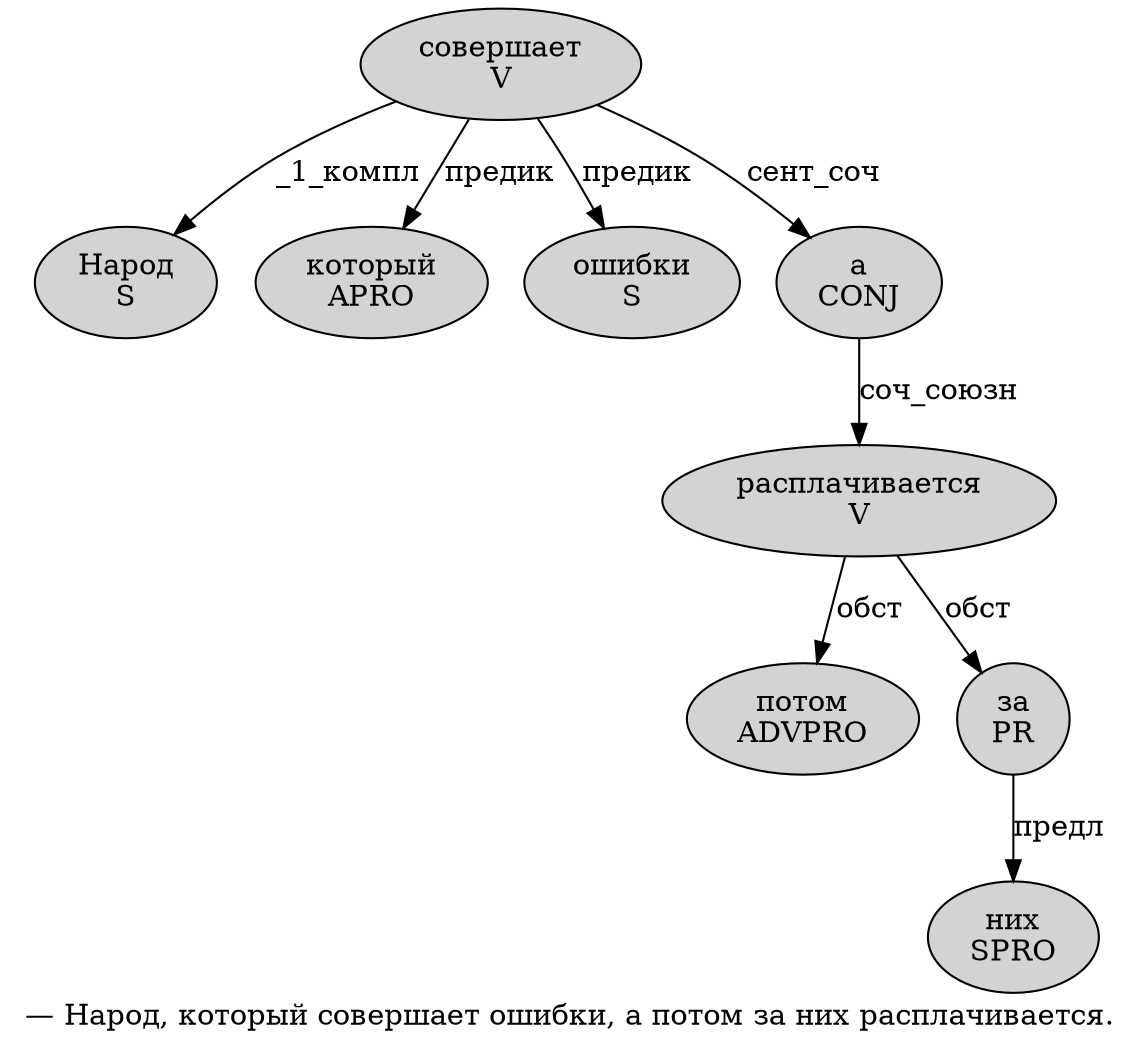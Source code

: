 digraph SENTENCE_231 {
	graph [label="— Народ, который совершает ошибки, а потом за них расплачивается."]
	node [style=filled]
		1 [label="Народ
S" color="" fillcolor=lightgray penwidth=1 shape=ellipse]
		3 [label="который
APRO" color="" fillcolor=lightgray penwidth=1 shape=ellipse]
		4 [label="совершает
V" color="" fillcolor=lightgray penwidth=1 shape=ellipse]
		5 [label="ошибки
S" color="" fillcolor=lightgray penwidth=1 shape=ellipse]
		7 [label="а
CONJ" color="" fillcolor=lightgray penwidth=1 shape=ellipse]
		8 [label="потом
ADVPRO" color="" fillcolor=lightgray penwidth=1 shape=ellipse]
		9 [label="за
PR" color="" fillcolor=lightgray penwidth=1 shape=ellipse]
		10 [label="них
SPRO" color="" fillcolor=lightgray penwidth=1 shape=ellipse]
		11 [label="расплачивается
V" color="" fillcolor=lightgray penwidth=1 shape=ellipse]
			9 -> 10 [label="предл"]
			7 -> 11 [label="соч_союзн"]
			11 -> 8 [label="обст"]
			11 -> 9 [label="обст"]
			4 -> 1 [label="_1_компл"]
			4 -> 3 [label="предик"]
			4 -> 5 [label="предик"]
			4 -> 7 [label="сент_соч"]
}